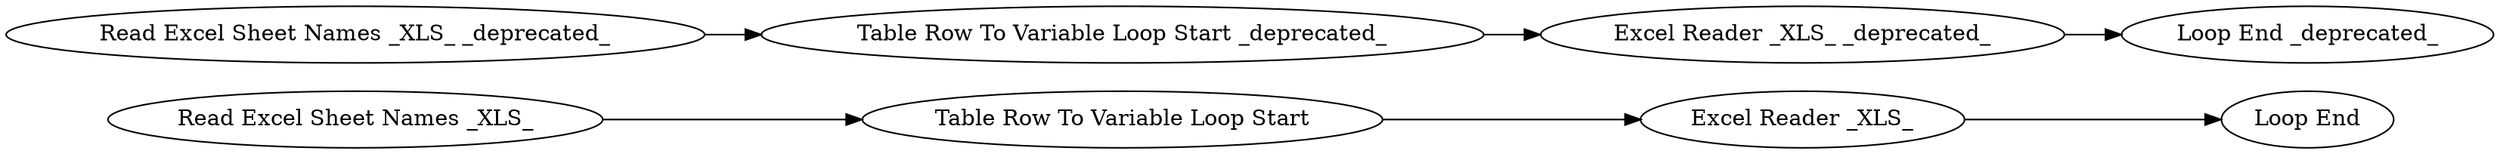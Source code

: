 digraph {
	2 [label="Loop End"]
	6 [label="Table Row To Variable Loop Start"]
	7 [label="Read Excel Sheet Names _XLS_"]
	9 [label="Excel Reader _XLS_"]
	10 [label="Read Excel Sheet Names _XLS_ _deprecated_"]
	11 [label="Table Row To Variable Loop Start _deprecated_"]
	12 [label="Excel Reader _XLS_ _deprecated_"]
	13 [label="Loop End _deprecated_"]
	6 -> 9
	7 -> 6
	9 -> 2
	10 -> 11
	11 -> 12
	12 -> 13
	rankdir=LR
}
